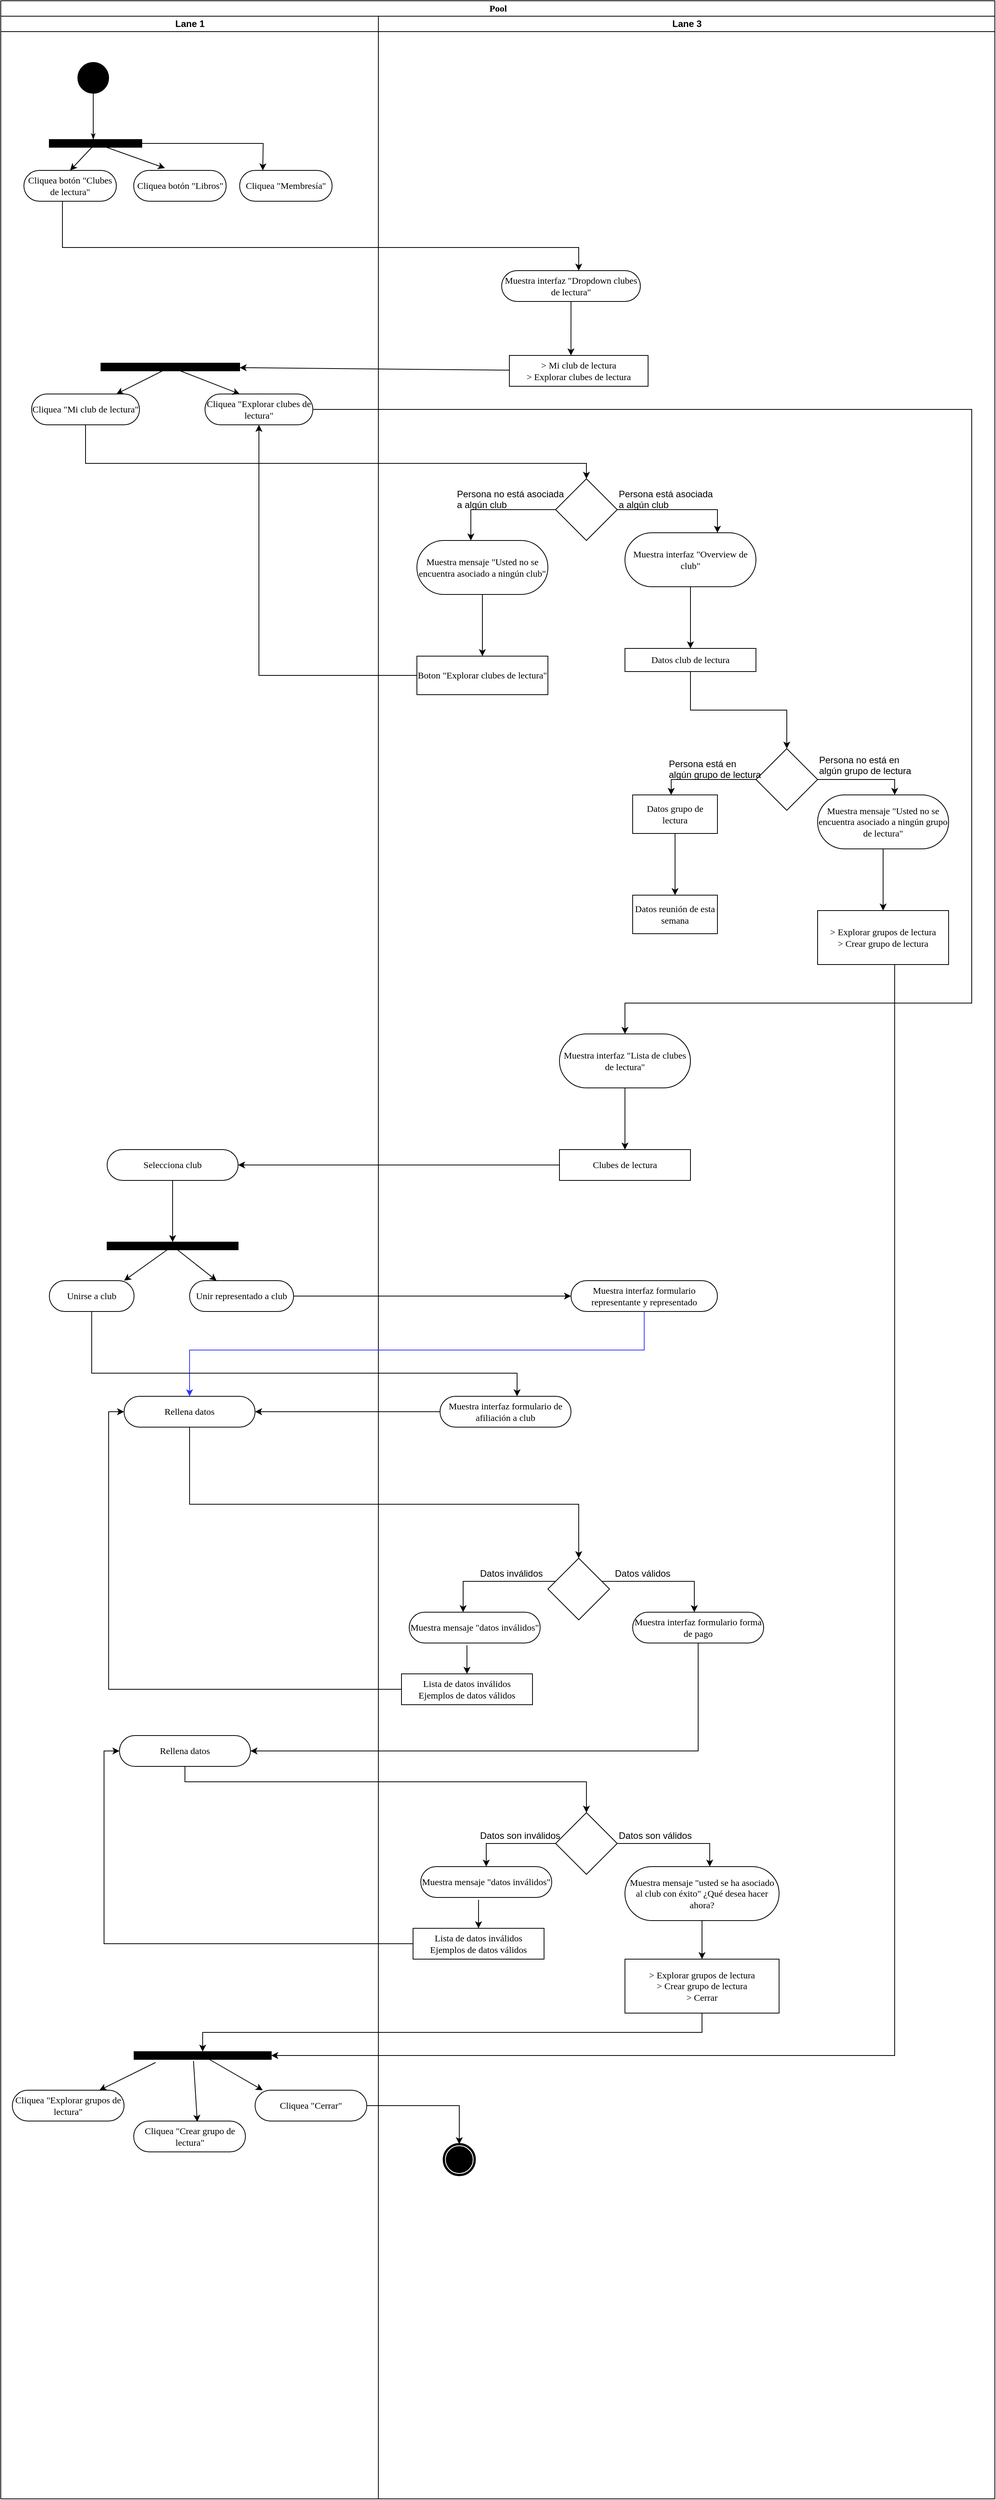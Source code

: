 <mxfile version="12.1.9" type="github" pages="1">
  <diagram name="Page-1" id="0783ab3e-0a74-02c8-0abd-f7b4e66b4bec">
    <mxGraphModel dx="1024" dy="561" grid="1" gridSize="10" guides="1" tooltips="1" connect="1" arrows="1" fold="1" page="1" pageScale="1" pageWidth="850" pageHeight="1100" background="#ffffff" math="0" shadow="0">
      <root>
        <mxCell id="0"/>
        <mxCell id="1" parent="0"/>
        <mxCell id="1c1d494c118603dd-1" value="Pool" style="swimlane;html=1;childLayout=stackLayout;startSize=20;rounded=0;shadow=0;comic=0;labelBackgroundColor=none;strokeColor=#000000;strokeWidth=1;fillColor=#ffffff;fontFamily=Verdana;fontSize=12;fontColor=#000000;align=center;" parent="1" vertex="1">
          <mxGeometry x="40" y="20" width="1290" height="3240" as="geometry"/>
        </mxCell>
        <mxCell id="n3SkGMCZbg7LG-9alkwq-2" value="" style="edgeStyle=orthogonalEdgeStyle;rounded=0;orthogonalLoop=1;jettySize=auto;html=1;exitX=0.417;exitY=1;exitDx=0;exitDy=0;exitPerimeter=0;" edge="1" parent="1c1d494c118603dd-1" source="n3SkGMCZbg7LG-9alkwq-7" target="n3SkGMCZbg7LG-9alkwq-1">
          <mxGeometry relative="1" as="geometry">
            <mxPoint x="80" y="200" as="sourcePoint"/>
            <Array as="points">
              <mxPoint x="80" y="320"/>
              <mxPoint x="750" y="320"/>
            </Array>
          </mxGeometry>
        </mxCell>
        <mxCell id="1c1d494c118603dd-2" value="Lane 1" style="swimlane;html=1;startSize=20;" parent="1c1d494c118603dd-1" vertex="1">
          <mxGeometry y="20" width="490" height="3220" as="geometry"/>
        </mxCell>
        <mxCell id="60571a20871a0731-4" value="" style="ellipse;whiteSpace=wrap;html=1;rounded=0;shadow=0;comic=0;labelBackgroundColor=none;strokeColor=#000000;strokeWidth=1;fillColor=#000000;fontFamily=Verdana;fontSize=12;fontColor=#000000;align=center;" parent="1c1d494c118603dd-2" vertex="1">
          <mxGeometry x="100" y="60" width="40" height="40" as="geometry"/>
        </mxCell>
        <mxCell id="1c1d494c118603dd-27" style="edgeStyle=orthogonalEdgeStyle;rounded=0;html=1;labelBackgroundColor=none;startArrow=none;startFill=0;startSize=5;endArrow=classicThin;endFill=1;endSize=5;jettySize=auto;orthogonalLoop=1;strokeColor=#000000;strokeWidth=1;fontFamily=Verdana;fontSize=12;fontColor=#000000;" parent="1c1d494c118603dd-2" source="60571a20871a0731-4" edge="1">
          <mxGeometry relative="1" as="geometry">
            <mxPoint x="120" y="160" as="targetPoint"/>
          </mxGeometry>
        </mxCell>
        <mxCell id="n3SkGMCZbg7LG-9alkwq-5" value="" style="rounded=0;whiteSpace=wrap;html=1;fillColor=#000000;" vertex="1" parent="1c1d494c118603dd-2">
          <mxGeometry x="63" y="160" width="120" height="10" as="geometry"/>
        </mxCell>
        <mxCell id="n3SkGMCZbg7LG-9alkwq-7" value="Cliquea botón &quot;Clubes de lectura&quot;" style="rounded=1;whiteSpace=wrap;html=1;shadow=0;comic=0;labelBackgroundColor=none;strokeColor=#000000;strokeWidth=1;fillColor=#ffffff;fontFamily=Verdana;fontSize=12;fontColor=#000000;align=center;arcSize=50;" vertex="1" parent="1c1d494c118603dd-2">
          <mxGeometry x="30" y="200" width="120" height="40" as="geometry"/>
        </mxCell>
        <mxCell id="n3SkGMCZbg7LG-9alkwq-10" value="Cliquea botón &quot;Libros&quot;" style="rounded=1;whiteSpace=wrap;html=1;shadow=0;comic=0;labelBackgroundColor=none;strokeColor=#000000;strokeWidth=1;fillColor=#ffffff;fontFamily=Verdana;fontSize=12;fontColor=#000000;align=center;arcSize=50;" vertex="1" parent="1c1d494c118603dd-2">
          <mxGeometry x="172.5" y="200" width="120" height="40" as="geometry"/>
        </mxCell>
        <mxCell id="n3SkGMCZbg7LG-9alkwq-8" style="edgeStyle=none;rounded=0;orthogonalLoop=1;jettySize=auto;html=1;entryX=0.338;entryY=-0.075;entryDx=0;entryDy=0;entryPerimeter=0;" edge="1" parent="1c1d494c118603dd-2" source="n3SkGMCZbg7LG-9alkwq-5" target="n3SkGMCZbg7LG-9alkwq-10">
          <mxGeometry relative="1" as="geometry">
            <mxPoint x="200" y="200" as="targetPoint"/>
          </mxGeometry>
        </mxCell>
        <mxCell id="n3SkGMCZbg7LG-9alkwq-12" value="" style="rounded=0;whiteSpace=wrap;html=1;shadow=0;comic=0;labelBackgroundColor=none;strokeColor=#000000;strokeWidth=1;fillColor=#000000;fontFamily=Verdana;fontSize=12;fontColor=#000000;align=center;arcSize=50;" vertex="1" parent="1c1d494c118603dd-2">
          <mxGeometry x="130" y="450" width="180" height="10" as="geometry"/>
        </mxCell>
        <mxCell id="n3SkGMCZbg7LG-9alkwq-15" value="Cliquea &quot;Mi club de lectura&quot;" style="rounded=1;whiteSpace=wrap;html=1;shadow=0;comic=0;labelBackgroundColor=none;strokeColor=#000000;strokeWidth=1;fillColor=#ffffff;fontFamily=Verdana;fontSize=12;fontColor=#000000;align=center;arcSize=50;" vertex="1" parent="1c1d494c118603dd-2">
          <mxGeometry x="40" y="490" width="140" height="40" as="geometry"/>
        </mxCell>
        <mxCell id="n3SkGMCZbg7LG-9alkwq-17" value="Cliquea &quot;Explorar clubes de lectura&quot;" style="rounded=1;whiteSpace=wrap;html=1;shadow=0;comic=0;labelBackgroundColor=none;strokeColor=#000000;strokeWidth=1;fillColor=#ffffff;fontFamily=Verdana;fontSize=12;fontColor=#000000;align=center;arcSize=50;" vertex="1" parent="1c1d494c118603dd-2">
          <mxGeometry x="265" y="490" width="140" height="40" as="geometry"/>
        </mxCell>
        <mxCell id="n3SkGMCZbg7LG-9alkwq-57" value="" style="edgeStyle=orthogonalEdgeStyle;rounded=0;orthogonalLoop=1;jettySize=auto;html=1;" edge="1" parent="1c1d494c118603dd-2" source="n3SkGMCZbg7LG-9alkwq-54" target="n3SkGMCZbg7LG-9alkwq-56">
          <mxGeometry relative="1" as="geometry"/>
        </mxCell>
        <mxCell id="n3SkGMCZbg7LG-9alkwq-54" value="Selecciona club" style="rounded=1;whiteSpace=wrap;html=1;shadow=0;comic=0;labelBackgroundColor=none;strokeColor=#000000;strokeWidth=1;fillColor=#ffffff;fontFamily=Verdana;fontSize=12;fontColor=#000000;align=center;arcSize=50;" vertex="1" parent="1c1d494c118603dd-2">
          <mxGeometry x="138" y="1470" width="170" height="40" as="geometry"/>
        </mxCell>
        <mxCell id="n3SkGMCZbg7LG-9alkwq-59" value="" style="rounded=0;orthogonalLoop=1;jettySize=auto;html=1;" edge="1" parent="1c1d494c118603dd-2" source="n3SkGMCZbg7LG-9alkwq-56">
          <mxGeometry relative="1" as="geometry">
            <mxPoint x="160" y="1640" as="targetPoint"/>
          </mxGeometry>
        </mxCell>
        <mxCell id="n3SkGMCZbg7LG-9alkwq-56" value="" style="rounded=0;whiteSpace=wrap;html=1;shadow=0;comic=0;labelBackgroundColor=none;strokeColor=#000000;strokeWidth=1;fillColor=#000000;fontFamily=Verdana;fontSize=12;fontColor=#000000;align=center;arcSize=50;" vertex="1" parent="1c1d494c118603dd-2">
          <mxGeometry x="138" y="1590" width="170" height="10" as="geometry"/>
        </mxCell>
        <mxCell id="n3SkGMCZbg7LG-9alkwq-61" value="Unirse a club" style="rounded=1;whiteSpace=wrap;html=1;shadow=0;comic=0;labelBackgroundColor=none;strokeColor=#000000;strokeWidth=1;fillColor=#ffffff;fontFamily=Verdana;fontSize=12;fontColor=#000000;align=center;arcSize=50;" vertex="1" parent="1c1d494c118603dd-2">
          <mxGeometry x="63" y="1640" width="110" height="40" as="geometry"/>
        </mxCell>
        <mxCell id="n3SkGMCZbg7LG-9alkwq-62" value="Unir representado a club" style="rounded=1;whiteSpace=wrap;html=1;shadow=0;comic=0;labelBackgroundColor=none;strokeColor=#000000;strokeWidth=1;fillColor=#ffffff;fontFamily=Verdana;fontSize=12;fontColor=#000000;align=center;arcSize=50;" vertex="1" parent="1c1d494c118603dd-2">
          <mxGeometry x="245" y="1640" width="135" height="40" as="geometry"/>
        </mxCell>
        <mxCell id="n3SkGMCZbg7LG-9alkwq-65" value="Rellena datos" style="rounded=1;whiteSpace=wrap;html=1;shadow=0;comic=0;labelBackgroundColor=none;strokeColor=#000000;strokeWidth=1;fillColor=#ffffff;fontFamily=Verdana;fontSize=12;fontColor=#000000;align=center;arcSize=50;" vertex="1" parent="1c1d494c118603dd-2">
          <mxGeometry x="160" y="1790" width="170" height="40" as="geometry"/>
        </mxCell>
        <mxCell id="n3SkGMCZbg7LG-9alkwq-85" value="" style="edgeStyle=orthogonalEdgeStyle;rounded=0;orthogonalLoop=1;jettySize=auto;html=1;" edge="1" parent="1c1d494c118603dd-2" source="n3SkGMCZbg7LG-9alkwq-82">
          <mxGeometry relative="1" as="geometry">
            <mxPoint x="760" y="2330" as="targetPoint"/>
            <Array as="points">
              <mxPoint x="239" y="2290"/>
              <mxPoint x="760" y="2290"/>
            </Array>
          </mxGeometry>
        </mxCell>
        <mxCell id="n3SkGMCZbg7LG-9alkwq-82" value="Rellena datos" style="rounded=1;whiteSpace=wrap;html=1;shadow=0;comic=0;labelBackgroundColor=none;strokeColor=#000000;strokeWidth=1;fillColor=#ffffff;fontFamily=Verdana;fontSize=12;fontColor=#000000;align=center;arcSize=50;" vertex="1" parent="1c1d494c118603dd-2">
          <mxGeometry x="154" y="2230" width="170" height="40" as="geometry"/>
        </mxCell>
        <mxCell id="n3SkGMCZbg7LG-9alkwq-111" value="" style="rounded=0;orthogonalLoop=1;jettySize=auto;html=1;strokeColor=#000000;exitX=0.157;exitY=1.4;exitDx=0;exitDy=0;exitPerimeter=0;" edge="1" parent="1c1d494c118603dd-2" source="n3SkGMCZbg7LG-9alkwq-100" target="n3SkGMCZbg7LG-9alkwq-115">
          <mxGeometry relative="1" as="geometry">
            <mxPoint x="190" y="2690" as="targetPoint"/>
          </mxGeometry>
        </mxCell>
        <mxCell id="n3SkGMCZbg7LG-9alkwq-113" value="" style="edgeStyle=none;rounded=0;orthogonalLoop=1;jettySize=auto;html=1;strokeColor=#000000;entryX=0.569;entryY=0.025;entryDx=0;entryDy=0;entryPerimeter=0;exitX=0.433;exitY=1.2;exitDx=0;exitDy=0;exitPerimeter=0;" edge="1" parent="1c1d494c118603dd-2" source="n3SkGMCZbg7LG-9alkwq-100" target="n3SkGMCZbg7LG-9alkwq-116">
          <mxGeometry relative="1" as="geometry">
            <mxPoint x="262" y="2700" as="targetPoint"/>
          </mxGeometry>
        </mxCell>
        <mxCell id="n3SkGMCZbg7LG-9alkwq-100" value="" style="rounded=0;whiteSpace=wrap;html=1;shadow=0;comic=0;labelBackgroundColor=none;strokeColor=#000000;strokeWidth=1;fillColor=#000000;fontFamily=Verdana;fontSize=12;fontColor=#000000;align=center;arcSize=50;" vertex="1" parent="1c1d494c118603dd-2">
          <mxGeometry x="173" y="2640" width="178" height="10" as="geometry"/>
        </mxCell>
        <mxCell id="n3SkGMCZbg7LG-9alkwq-109" value="Cliquea &quot;Membresía&quot;" style="rounded=1;whiteSpace=wrap;html=1;shadow=0;comic=0;labelBackgroundColor=none;strokeColor=#000000;strokeWidth=1;fillColor=#ffffff;fontFamily=Verdana;fontSize=12;fontColor=#000000;align=center;arcSize=50;" vertex="1" parent="1c1d494c118603dd-2">
          <mxGeometry x="310" y="200" width="120" height="40" as="geometry"/>
        </mxCell>
        <mxCell id="n3SkGMCZbg7LG-9alkwq-115" value="Cliquea &quot;Explorar grupos de lectura&quot;" style="rounded=1;whiteSpace=wrap;html=1;shadow=0;comic=0;labelBackgroundColor=none;strokeColor=#000000;strokeWidth=1;fillColor=#ffffff;fontFamily=Verdana;fontSize=12;fontColor=#000000;align=center;arcSize=50;" vertex="1" parent="1c1d494c118603dd-2">
          <mxGeometry x="15" y="2690" width="145" height="40" as="geometry"/>
        </mxCell>
        <mxCell id="n3SkGMCZbg7LG-9alkwq-116" value="Cliquea &quot;Crear grupo de lectura&quot;" style="rounded=1;whiteSpace=wrap;html=1;shadow=0;comic=0;labelBackgroundColor=none;strokeColor=#000000;strokeWidth=1;fillColor=#ffffff;fontFamily=Verdana;fontSize=12;fontColor=#000000;align=center;arcSize=50;" vertex="1" parent="1c1d494c118603dd-2">
          <mxGeometry x="172.5" y="2730" width="145" height="40" as="geometry"/>
        </mxCell>
        <mxCell id="n3SkGMCZbg7LG-9alkwq-119" value="Cliquea &quot;Cerrar&quot;" style="rounded=1;whiteSpace=wrap;html=1;shadow=0;comic=0;labelBackgroundColor=none;strokeColor=#000000;strokeWidth=1;fillColor=#ffffff;fontFamily=Verdana;fontSize=12;fontColor=#000000;align=center;arcSize=50;" vertex="1" parent="1c1d494c118603dd-2">
          <mxGeometry x="330" y="2690" width="145" height="40" as="geometry"/>
        </mxCell>
        <mxCell id="1c1d494c118603dd-4" value="Lane 3" style="swimlane;html=1;startSize=20;" parent="1c1d494c118603dd-1" vertex="1">
          <mxGeometry x="490" y="20" width="800" height="3220" as="geometry"/>
        </mxCell>
        <mxCell id="60571a20871a0731-5" value="" style="shape=mxgraph.bpmn.shape;html=1;verticalLabelPosition=bottom;labelBackgroundColor=#ffffff;verticalAlign=top;perimeter=ellipsePerimeter;outline=end;symbol=terminate;rounded=0;shadow=0;comic=0;strokeColor=#000000;strokeWidth=1;fillColor=#ffffff;fontFamily=Verdana;fontSize=12;fontColor=#000000;align=center;" parent="1c1d494c118603dd-4" vertex="1">
          <mxGeometry x="85" y="2760" width="40" height="40" as="geometry"/>
        </mxCell>
        <mxCell id="n3SkGMCZbg7LG-9alkwq-11" value="" style="edgeStyle=none;rounded=0;orthogonalLoop=1;jettySize=auto;html=1;entryX=0.444;entryY=0;entryDx=0;entryDy=0;entryPerimeter=0;" edge="1" parent="1c1d494c118603dd-4" source="n3SkGMCZbg7LG-9alkwq-1" target="n3SkGMCZbg7LG-9alkwq-3">
          <mxGeometry relative="1" as="geometry"/>
        </mxCell>
        <mxCell id="n3SkGMCZbg7LG-9alkwq-1" value="Muestra interfaz &quot;Dropdown clubes de lectura&quot;" style="rounded=1;whiteSpace=wrap;html=1;shadow=0;comic=0;labelBackgroundColor=none;strokeColor=#000000;strokeWidth=1;fillColor=#ffffff;fontFamily=Verdana;fontSize=12;fontColor=#000000;align=center;arcSize=50;" vertex="1" parent="1c1d494c118603dd-4">
          <mxGeometry x="160" y="330" width="180" height="40" as="geometry"/>
        </mxCell>
        <mxCell id="n3SkGMCZbg7LG-9alkwq-3" value="&lt;div&gt;&amp;gt; Mi club de lectura&lt;/div&gt;&lt;div&gt;&amp;gt; Explorar clubes de lectura&lt;br&gt;&lt;/div&gt;" style="rounded=0;whiteSpace=wrap;html=1;shadow=0;comic=0;labelBackgroundColor=none;strokeColor=#000000;strokeWidth=1;fillColor=#ffffff;fontFamily=Verdana;fontSize=12;fontColor=#000000;align=center;arcSize=50;" vertex="1" parent="1c1d494c118603dd-4">
          <mxGeometry x="170" y="440" width="180" height="40" as="geometry"/>
        </mxCell>
        <mxCell id="n3SkGMCZbg7LG-9alkwq-23" value="" style="edgeStyle=orthogonalEdgeStyle;rounded=0;orthogonalLoop=1;jettySize=auto;html=1;" edge="1" parent="1c1d494c118603dd-4" source="n3SkGMCZbg7LG-9alkwq-19">
          <mxGeometry relative="1" as="geometry">
            <mxPoint x="440" y="670" as="targetPoint"/>
            <Array as="points">
              <mxPoint x="440" y="640"/>
            </Array>
          </mxGeometry>
        </mxCell>
        <mxCell id="n3SkGMCZbg7LG-9alkwq-19" value="" style="rhombus;whiteSpace=wrap;html=1;rounded=0;fillColor=#FFFFFF;" vertex="1" parent="1c1d494c118603dd-4">
          <mxGeometry x="230" y="600" width="80" height="80" as="geometry"/>
        </mxCell>
        <mxCell id="n3SkGMCZbg7LG-9alkwq-21" value="&lt;div&gt;Persona no está asociada &lt;br&gt;&lt;/div&gt;&lt;div&gt;a algún club&lt;/div&gt;" style="text;html=1;resizable=0;points=[];autosize=1;align=left;verticalAlign=top;spacingTop=-4;" vertex="1" parent="1c1d494c118603dd-4">
          <mxGeometry x="100" y="610" width="150" height="30" as="geometry"/>
        </mxCell>
        <mxCell id="n3SkGMCZbg7LG-9alkwq-24" value="&lt;div&gt;Persona está asociada &lt;br&gt;&lt;/div&gt;&lt;div&gt;a algún club&lt;br&gt;&lt;/div&gt;" style="text;html=1;resizable=0;points=[];autosize=1;align=left;verticalAlign=top;spacingTop=-4;" vertex="1" parent="1c1d494c118603dd-4">
          <mxGeometry x="310" y="610" width="140" height="30" as="geometry"/>
        </mxCell>
        <mxCell id="n3SkGMCZbg7LG-9alkwq-27" value="" style="edgeStyle=orthogonalEdgeStyle;rounded=0;orthogonalLoop=1;jettySize=auto;html=1;" edge="1" parent="1c1d494c118603dd-4" source="n3SkGMCZbg7LG-9alkwq-25" target="n3SkGMCZbg7LG-9alkwq-26">
          <mxGeometry relative="1" as="geometry"/>
        </mxCell>
        <mxCell id="n3SkGMCZbg7LG-9alkwq-25" value="Muestra mensaje &quot;Usted no se encuentra asociado a ningún club&quot;" style="rounded=1;whiteSpace=wrap;html=1;shadow=0;comic=0;labelBackgroundColor=none;strokeColor=#000000;strokeWidth=1;fillColor=#ffffff;fontFamily=Verdana;fontSize=12;fontColor=#000000;align=center;arcSize=50;" vertex="1" parent="1c1d494c118603dd-4">
          <mxGeometry x="50" y="680" width="170" height="70" as="geometry"/>
        </mxCell>
        <mxCell id="n3SkGMCZbg7LG-9alkwq-26" value="Boton &quot;Explorar clubes de lectura&quot;" style="rounded=0;whiteSpace=wrap;html=1;shadow=0;comic=0;labelBackgroundColor=none;strokeColor=#000000;strokeWidth=1;fillColor=#ffffff;fontFamily=Verdana;fontSize=12;fontColor=#000000;align=center;arcSize=50;" vertex="1" parent="1c1d494c118603dd-4">
          <mxGeometry x="50" y="830" width="170" height="50" as="geometry"/>
        </mxCell>
        <mxCell id="n3SkGMCZbg7LG-9alkwq-34" value="" style="edgeStyle=orthogonalEdgeStyle;rounded=0;orthogonalLoop=1;jettySize=auto;html=1;" edge="1" parent="1c1d494c118603dd-4" source="n3SkGMCZbg7LG-9alkwq-32" target="n3SkGMCZbg7LG-9alkwq-33">
          <mxGeometry relative="1" as="geometry"/>
        </mxCell>
        <mxCell id="n3SkGMCZbg7LG-9alkwq-32" value="Muestra interfaz &quot;Overview de club&quot;" style="rounded=1;whiteSpace=wrap;html=1;shadow=0;comic=0;labelBackgroundColor=none;strokeColor=#000000;strokeWidth=1;fillColor=#ffffff;fontFamily=Verdana;fontSize=12;fontColor=#000000;align=center;arcSize=50;" vertex="1" parent="1c1d494c118603dd-4">
          <mxGeometry x="320" y="670" width="170" height="70" as="geometry"/>
        </mxCell>
        <mxCell id="n3SkGMCZbg7LG-9alkwq-36" value="" style="edgeStyle=orthogonalEdgeStyle;rounded=0;orthogonalLoop=1;jettySize=auto;html=1;entryX=0.5;entryY=0;entryDx=0;entryDy=0;" edge="1" parent="1c1d494c118603dd-4" source="n3SkGMCZbg7LG-9alkwq-33" target="n3SkGMCZbg7LG-9alkwq-37">
          <mxGeometry relative="1" as="geometry">
            <mxPoint x="405" y="930" as="targetPoint"/>
          </mxGeometry>
        </mxCell>
        <mxCell id="n3SkGMCZbg7LG-9alkwq-33" value="Datos club de lectura" style="rounded=0;whiteSpace=wrap;html=1;shadow=0;comic=0;labelBackgroundColor=none;strokeColor=#000000;strokeWidth=1;fillColor=#ffffff;fontFamily=Verdana;fontSize=12;fontColor=#000000;align=center;arcSize=50;" vertex="1" parent="1c1d494c118603dd-4">
          <mxGeometry x="320" y="820" width="170" height="30" as="geometry"/>
        </mxCell>
        <mxCell id="n3SkGMCZbg7LG-9alkwq-37" value="" style="rhombus;whiteSpace=wrap;html=1;rounded=0;fillColor=#FFFFFF;" vertex="1" parent="1c1d494c118603dd-4">
          <mxGeometry x="490" y="950" width="80" height="80" as="geometry"/>
        </mxCell>
        <mxCell id="n3SkGMCZbg7LG-9alkwq-39" value="&lt;div&gt;Persona está en &lt;br&gt;&lt;/div&gt;&lt;div&gt;algún grupo de lectura&lt;br&gt;&lt;/div&gt;" style="text;html=1;resizable=0;points=[];autosize=1;align=left;verticalAlign=top;spacingTop=-4;" vertex="1" parent="1c1d494c118603dd-4">
          <mxGeometry x="375" y="960" width="130" height="30" as="geometry"/>
        </mxCell>
        <mxCell id="n3SkGMCZbg7LG-9alkwq-42" value="" style="edgeStyle=orthogonalEdgeStyle;rounded=0;orthogonalLoop=1;jettySize=auto;html=1;" edge="1" parent="1c1d494c118603dd-4" source="n3SkGMCZbg7LG-9alkwq-40" target="n3SkGMCZbg7LG-9alkwq-41">
          <mxGeometry relative="1" as="geometry"/>
        </mxCell>
        <mxCell id="n3SkGMCZbg7LG-9alkwq-40" value="Datos grupo de lectura" style="rounded=0;whiteSpace=wrap;html=1;shadow=0;comic=0;labelBackgroundColor=none;strokeColor=#000000;strokeWidth=1;fillColor=#ffffff;fontFamily=Verdana;fontSize=12;fontColor=#000000;align=center;arcSize=50;" vertex="1" parent="1c1d494c118603dd-4">
          <mxGeometry x="330" y="1010" width="110" height="50" as="geometry"/>
        </mxCell>
        <mxCell id="n3SkGMCZbg7LG-9alkwq-41" value="Datos reunión de esta semana" style="rounded=0;whiteSpace=wrap;html=1;shadow=0;comic=0;labelBackgroundColor=none;strokeColor=#000000;strokeWidth=1;fillColor=#ffffff;fontFamily=Verdana;fontSize=12;fontColor=#000000;align=center;arcSize=50;" vertex="1" parent="1c1d494c118603dd-4">
          <mxGeometry x="330" y="1140" width="110" height="50" as="geometry"/>
        </mxCell>
        <mxCell id="n3SkGMCZbg7LG-9alkwq-44" value="&lt;div&gt;Persona no está en&lt;/div&gt;&lt;div&gt;algún grupo de lectura&lt;br&gt;&lt;/div&gt;" style="text;html=1;resizable=0;points=[];autosize=1;align=left;verticalAlign=top;spacingTop=-4;" vertex="1" parent="1c1d494c118603dd-4">
          <mxGeometry x="570" y="955" width="130" height="30" as="geometry"/>
        </mxCell>
        <mxCell id="n3SkGMCZbg7LG-9alkwq-47" value="" style="edgeStyle=orthogonalEdgeStyle;rounded=0;orthogonalLoop=1;jettySize=auto;html=1;" edge="1" parent="1c1d494c118603dd-4" source="n3SkGMCZbg7LG-9alkwq-45" target="n3SkGMCZbg7LG-9alkwq-46">
          <mxGeometry relative="1" as="geometry"/>
        </mxCell>
        <mxCell id="n3SkGMCZbg7LG-9alkwq-45" value="Muestra mensaje &quot;Usted no se encuentra asociado a ningún grupo de lectura&quot;" style="rounded=1;whiteSpace=wrap;html=1;shadow=0;comic=0;labelBackgroundColor=none;strokeColor=#000000;strokeWidth=1;fillColor=#ffffff;fontFamily=Verdana;fontSize=12;fontColor=#000000;align=center;arcSize=50;" vertex="1" parent="1c1d494c118603dd-4">
          <mxGeometry x="570" y="1010" width="170" height="70" as="geometry"/>
        </mxCell>
        <mxCell id="n3SkGMCZbg7LG-9alkwq-46" value="&lt;div&gt;&amp;gt; Explorar grupos de lectura&lt;/div&gt;&lt;div&gt;&amp;gt; Crear grupo de lectura&lt;br&gt;&lt;/div&gt;" style="rounded=0;whiteSpace=wrap;html=1;shadow=0;comic=0;labelBackgroundColor=none;strokeColor=#000000;strokeWidth=1;fillColor=#ffffff;fontFamily=Verdana;fontSize=12;fontColor=#000000;align=center;arcSize=50;" vertex="1" parent="1c1d494c118603dd-4">
          <mxGeometry x="570" y="1160" width="170" height="70" as="geometry"/>
        </mxCell>
        <mxCell id="n3SkGMCZbg7LG-9alkwq-53" value="" style="edgeStyle=orthogonalEdgeStyle;rounded=0;orthogonalLoop=1;jettySize=auto;html=1;" edge="1" parent="1c1d494c118603dd-4" source="n3SkGMCZbg7LG-9alkwq-51" target="n3SkGMCZbg7LG-9alkwq-52">
          <mxGeometry relative="1" as="geometry"/>
        </mxCell>
        <mxCell id="n3SkGMCZbg7LG-9alkwq-51" value="Muestra interfaz &quot;Lista de clubes de lectura&quot;" style="rounded=1;whiteSpace=wrap;html=1;shadow=0;comic=0;labelBackgroundColor=none;strokeColor=#000000;strokeWidth=1;fillColor=#ffffff;fontFamily=Verdana;fontSize=12;fontColor=#000000;align=center;arcSize=50;" vertex="1" parent="1c1d494c118603dd-4">
          <mxGeometry x="235" y="1320" width="170" height="70" as="geometry"/>
        </mxCell>
        <mxCell id="n3SkGMCZbg7LG-9alkwq-52" value="Clubes de lectura" style="rounded=0;whiteSpace=wrap;html=1;shadow=0;comic=0;labelBackgroundColor=none;strokeColor=#000000;strokeWidth=1;fillColor=#ffffff;fontFamily=Verdana;fontSize=12;fontColor=#000000;align=center;arcSize=50;" vertex="1" parent="1c1d494c118603dd-4">
          <mxGeometry x="235" y="1470" width="170" height="40" as="geometry"/>
        </mxCell>
        <mxCell id="n3SkGMCZbg7LG-9alkwq-64" value="Muestra interfaz formulario de afiliación a club" style="rounded=1;whiteSpace=wrap;html=1;shadow=0;comic=0;labelBackgroundColor=none;strokeColor=#000000;strokeWidth=1;fillColor=#ffffff;fontFamily=Verdana;fontSize=12;fontColor=#000000;align=center;arcSize=50;" vertex="1" parent="1c1d494c118603dd-4">
          <mxGeometry x="80" y="1790" width="170" height="40" as="geometry"/>
        </mxCell>
        <mxCell id="n3SkGMCZbg7LG-9alkwq-73" value="" style="edgeStyle=orthogonalEdgeStyle;rounded=0;orthogonalLoop=1;jettySize=auto;html=1;" edge="1" parent="1c1d494c118603dd-4" source="n3SkGMCZbg7LG-9alkwq-71">
          <mxGeometry relative="1" as="geometry">
            <mxPoint x="110" y="2070" as="targetPoint"/>
            <Array as="points">
              <mxPoint x="110" y="2030"/>
              <mxPoint x="110" y="2060"/>
            </Array>
          </mxGeometry>
        </mxCell>
        <mxCell id="n3SkGMCZbg7LG-9alkwq-71" value="" style="rhombus;whiteSpace=wrap;html=1;rounded=0;fillColor=#FFFFFF;" vertex="1" parent="1c1d494c118603dd-4">
          <mxGeometry x="220" y="2000" width="80" height="80" as="geometry"/>
        </mxCell>
        <mxCell id="n3SkGMCZbg7LG-9alkwq-74" value="Datos inválidos" style="text;html=1;resizable=0;points=[];autosize=1;align=left;verticalAlign=top;spacingTop=-4;" vertex="1" parent="1c1d494c118603dd-4">
          <mxGeometry x="130" y="2010" width="90" height="20" as="geometry"/>
        </mxCell>
        <mxCell id="n3SkGMCZbg7LG-9alkwq-76" value="&lt;div&gt;Lista de datos inválidos&lt;/div&gt;&lt;div&gt;Ejemplos de datos válidos&lt;br&gt;&lt;/div&gt;" style="rounded=0;whiteSpace=wrap;html=1;shadow=0;comic=0;labelBackgroundColor=none;strokeColor=#000000;strokeWidth=1;fillColor=#ffffff;fontFamily=Verdana;fontSize=12;fontColor=#000000;align=center;arcSize=50;" vertex="1" parent="1c1d494c118603dd-4">
          <mxGeometry x="30" y="2150" width="170" height="40" as="geometry"/>
        </mxCell>
        <mxCell id="n3SkGMCZbg7LG-9alkwq-79" value="Muestra mensaje &quot;datos inválidos&quot;" style="rounded=1;whiteSpace=wrap;html=1;shadow=0;comic=0;labelBackgroundColor=none;strokeColor=#000000;strokeWidth=1;fillColor=#ffffff;fontFamily=Verdana;fontSize=12;fontColor=#000000;align=center;arcSize=50;" vertex="1" parent="1c1d494c118603dd-4">
          <mxGeometry x="40" y="2070" width="170" height="40" as="geometry"/>
        </mxCell>
        <mxCell id="n3SkGMCZbg7LG-9alkwq-77" value="" style="edgeStyle=orthogonalEdgeStyle;rounded=0;orthogonalLoop=1;jettySize=auto;html=1;exitX=0.441;exitY=1.075;exitDx=0;exitDy=0;exitPerimeter=0;" edge="1" parent="1c1d494c118603dd-4" source="n3SkGMCZbg7LG-9alkwq-79" target="n3SkGMCZbg7LG-9alkwq-76">
          <mxGeometry relative="1" as="geometry"/>
        </mxCell>
        <mxCell id="n3SkGMCZbg7LG-9alkwq-80" value="Datos válidos" style="text;html=1;resizable=0;points=[];autosize=1;align=left;verticalAlign=top;spacingTop=-4;" vertex="1" parent="1c1d494c118603dd-4">
          <mxGeometry x="305" y="2010" width="90" height="20" as="geometry"/>
        </mxCell>
        <mxCell id="n3SkGMCZbg7LG-9alkwq-81" value="Muestra interfaz formulario forma de pago" style="rounded=1;whiteSpace=wrap;html=1;shadow=0;comic=0;labelBackgroundColor=none;strokeColor=#000000;strokeWidth=1;fillColor=#ffffff;fontFamily=Verdana;fontSize=12;fontColor=#000000;align=center;arcSize=50;" vertex="1" parent="1c1d494c118603dd-4">
          <mxGeometry x="330" y="2070" width="170" height="40" as="geometry"/>
        </mxCell>
        <mxCell id="n3SkGMCZbg7LG-9alkwq-90" value="" style="edgeStyle=orthogonalEdgeStyle;rounded=0;orthogonalLoop=1;jettySize=auto;html=1;" edge="1" parent="1c1d494c118603dd-4" source="n3SkGMCZbg7LG-9alkwq-86">
          <mxGeometry relative="1" as="geometry">
            <mxPoint x="140" y="2400" as="targetPoint"/>
            <Array as="points">
              <mxPoint x="140" y="2370"/>
              <mxPoint x="140" y="2400"/>
            </Array>
          </mxGeometry>
        </mxCell>
        <mxCell id="n3SkGMCZbg7LG-9alkwq-86" value="" style="rhombus;whiteSpace=wrap;html=1;rounded=0;fillColor=#FFFFFF;" vertex="1" parent="1c1d494c118603dd-4">
          <mxGeometry x="230" y="2330" width="80" height="80" as="geometry"/>
        </mxCell>
        <mxCell id="n3SkGMCZbg7LG-9alkwq-91" value="Datos son inválidos" style="text;html=1;resizable=0;points=[];autosize=1;align=left;verticalAlign=top;spacingTop=-4;" vertex="1" parent="1c1d494c118603dd-4">
          <mxGeometry x="130" y="2350" width="120" height="20" as="geometry"/>
        </mxCell>
        <mxCell id="n3SkGMCZbg7LG-9alkwq-92" value="&lt;div&gt;Lista de datos inválidos&lt;/div&gt;&lt;div&gt;Ejemplos de datos válidos&lt;br&gt;&lt;/div&gt;" style="rounded=0;whiteSpace=wrap;html=1;shadow=0;comic=0;labelBackgroundColor=none;strokeColor=#000000;strokeWidth=1;fillColor=#ffffff;fontFamily=Verdana;fontSize=12;fontColor=#000000;align=center;arcSize=50;" vertex="1" parent="1c1d494c118603dd-4">
          <mxGeometry x="45" y="2480" width="170" height="40" as="geometry"/>
        </mxCell>
        <mxCell id="n3SkGMCZbg7LG-9alkwq-93" value="Muestra mensaje &quot;datos inválidos&quot;" style="rounded=1;whiteSpace=wrap;html=1;shadow=0;comic=0;labelBackgroundColor=none;strokeColor=#000000;strokeWidth=1;fillColor=#ffffff;fontFamily=Verdana;fontSize=12;fontColor=#000000;align=center;arcSize=50;" vertex="1" parent="1c1d494c118603dd-4">
          <mxGeometry x="55" y="2400" width="170" height="40" as="geometry"/>
        </mxCell>
        <mxCell id="n3SkGMCZbg7LG-9alkwq-94" value="" style="edgeStyle=orthogonalEdgeStyle;rounded=0;orthogonalLoop=1;jettySize=auto;html=1;exitX=0.441;exitY=1.075;exitDx=0;exitDy=0;exitPerimeter=0;" edge="1" parent="1c1d494c118603dd-4" source="n3SkGMCZbg7LG-9alkwq-93" target="n3SkGMCZbg7LG-9alkwq-92">
          <mxGeometry relative="1" as="geometry"/>
        </mxCell>
        <mxCell id="n3SkGMCZbg7LG-9alkwq-96" value="Datos son válidos" style="text;html=1;resizable=0;points=[];autosize=1;align=left;verticalAlign=top;spacingTop=-4;" vertex="1" parent="1c1d494c118603dd-4">
          <mxGeometry x="310" y="2350" width="110" height="20" as="geometry"/>
        </mxCell>
        <mxCell id="n3SkGMCZbg7LG-9alkwq-99" value="" style="edgeStyle=orthogonalEdgeStyle;rounded=0;orthogonalLoop=1;jettySize=auto;html=1;" edge="1" parent="1c1d494c118603dd-4" source="n3SkGMCZbg7LG-9alkwq-97" target="n3SkGMCZbg7LG-9alkwq-98">
          <mxGeometry relative="1" as="geometry"/>
        </mxCell>
        <mxCell id="n3SkGMCZbg7LG-9alkwq-97" value="Muestra mensaje &quot;usted se ha asociado al club con éxito&quot; ¿Qué desea hacer ahora?" style="rounded=1;whiteSpace=wrap;html=1;shadow=0;comic=0;labelBackgroundColor=none;strokeColor=#000000;strokeWidth=1;fillColor=#ffffff;fontFamily=Verdana;fontSize=12;fontColor=#000000;align=center;arcSize=50;" vertex="1" parent="1c1d494c118603dd-4">
          <mxGeometry x="320" y="2400" width="200" height="70" as="geometry"/>
        </mxCell>
        <mxCell id="n3SkGMCZbg7LG-9alkwq-98" value="&lt;div&gt;&amp;gt; Explorar grupos de lectura&lt;/div&gt;&lt;div&gt;&amp;gt; Crear grupo de lectura&lt;/div&gt;&lt;div&gt;&amp;gt; Cerrar&lt;br&gt;&lt;/div&gt;" style="rounded=0;whiteSpace=wrap;html=1;shadow=0;comic=0;labelBackgroundColor=none;strokeColor=#000000;strokeWidth=1;fillColor=#ffffff;fontFamily=Verdana;fontSize=12;fontColor=#000000;align=center;arcSize=50;" vertex="1" parent="1c1d494c118603dd-4">
          <mxGeometry x="320" y="2520" width="200" height="70" as="geometry"/>
        </mxCell>
        <mxCell id="n3SkGMCZbg7LG-9alkwq-105" value="Muestra interfaz formulario representante y representado" style="rounded=1;whiteSpace=wrap;html=1;shadow=0;comic=0;labelBackgroundColor=none;strokeColor=#000000;strokeWidth=1;fillColor=#ffffff;fontFamily=Verdana;fontSize=12;fontColor=#000000;align=center;arcSize=50;" vertex="1" parent="1c1d494c118603dd-4">
          <mxGeometry x="250" y="1640" width="190" height="40" as="geometry"/>
        </mxCell>
        <mxCell id="n3SkGMCZbg7LG-9alkwq-13" value="" style="edgeStyle=none;rounded=0;orthogonalLoop=1;jettySize=auto;html=1;" edge="1" parent="1c1d494c118603dd-1" source="n3SkGMCZbg7LG-9alkwq-3" target="n3SkGMCZbg7LG-9alkwq-12">
          <mxGeometry relative="1" as="geometry"/>
        </mxCell>
        <mxCell id="n3SkGMCZbg7LG-9alkwq-29" value="" style="edgeStyle=orthogonalEdgeStyle;rounded=0;orthogonalLoop=1;jettySize=auto;html=1;entryX=0.5;entryY=1;entryDx=0;entryDy=0;" edge="1" parent="1c1d494c118603dd-1" source="n3SkGMCZbg7LG-9alkwq-26" target="n3SkGMCZbg7LG-9alkwq-17">
          <mxGeometry relative="1" as="geometry">
            <mxPoint x="340" y="640" as="targetPoint"/>
          </mxGeometry>
        </mxCell>
        <mxCell id="n3SkGMCZbg7LG-9alkwq-50" style="edgeStyle=orthogonalEdgeStyle;rounded=0;orthogonalLoop=1;jettySize=auto;html=1;exitX=1;exitY=0.5;exitDx=0;exitDy=0;" edge="1" parent="1c1d494c118603dd-1" source="n3SkGMCZbg7LG-9alkwq-17">
          <mxGeometry relative="1" as="geometry">
            <mxPoint x="810" y="1340" as="targetPoint"/>
            <Array as="points">
              <mxPoint x="1260" y="530"/>
              <mxPoint x="1260" y="1300"/>
              <mxPoint x="810" y="1300"/>
              <mxPoint x="810" y="1330"/>
            </Array>
          </mxGeometry>
        </mxCell>
        <mxCell id="n3SkGMCZbg7LG-9alkwq-55" value="" style="edgeStyle=orthogonalEdgeStyle;rounded=0;orthogonalLoop=1;jettySize=auto;html=1;" edge="1" parent="1c1d494c118603dd-1" source="n3SkGMCZbg7LG-9alkwq-52" target="n3SkGMCZbg7LG-9alkwq-54">
          <mxGeometry relative="1" as="geometry"/>
        </mxCell>
        <mxCell id="n3SkGMCZbg7LG-9alkwq-66" value="" style="edgeStyle=orthogonalEdgeStyle;rounded=0;orthogonalLoop=1;jettySize=auto;html=1;" edge="1" parent="1c1d494c118603dd-1" source="n3SkGMCZbg7LG-9alkwq-64" target="n3SkGMCZbg7LG-9alkwq-65">
          <mxGeometry relative="1" as="geometry"/>
        </mxCell>
        <mxCell id="n3SkGMCZbg7LG-9alkwq-68" value="" style="edgeStyle=orthogonalEdgeStyle;rounded=0;orthogonalLoop=1;jettySize=auto;html=1;entryX=0.5;entryY=0;entryDx=0;entryDy=0;" edge="1" parent="1c1d494c118603dd-1" source="n3SkGMCZbg7LG-9alkwq-65" target="n3SkGMCZbg7LG-9alkwq-71">
          <mxGeometry relative="1" as="geometry">
            <mxPoint x="665" y="1950" as="targetPoint"/>
            <Array as="points">
              <mxPoint x="245" y="1950"/>
              <mxPoint x="750" y="1950"/>
            </Array>
          </mxGeometry>
        </mxCell>
        <mxCell id="n3SkGMCZbg7LG-9alkwq-83" value="" style="edgeStyle=orthogonalEdgeStyle;rounded=0;orthogonalLoop=1;jettySize=auto;html=1;" edge="1" parent="1c1d494c118603dd-1" source="n3SkGMCZbg7LG-9alkwq-81" target="n3SkGMCZbg7LG-9alkwq-82">
          <mxGeometry relative="1" as="geometry">
            <Array as="points">
              <mxPoint x="905" y="2270"/>
            </Array>
          </mxGeometry>
        </mxCell>
        <mxCell id="n3SkGMCZbg7LG-9alkwq-87" style="edgeStyle=orthogonalEdgeStyle;rounded=0;orthogonalLoop=1;jettySize=auto;html=1;entryX=0;entryY=0.5;entryDx=0;entryDy=0;" edge="1" parent="1c1d494c118603dd-1" source="n3SkGMCZbg7LG-9alkwq-76" target="n3SkGMCZbg7LG-9alkwq-65">
          <mxGeometry relative="1" as="geometry"/>
        </mxCell>
        <mxCell id="n3SkGMCZbg7LG-9alkwq-95" style="edgeStyle=orthogonalEdgeStyle;rounded=0;orthogonalLoop=1;jettySize=auto;html=1;entryX=0;entryY=0.5;entryDx=0;entryDy=0;" edge="1" parent="1c1d494c118603dd-1" source="n3SkGMCZbg7LG-9alkwq-92" target="n3SkGMCZbg7LG-9alkwq-82">
          <mxGeometry relative="1" as="geometry"/>
        </mxCell>
        <mxCell id="n3SkGMCZbg7LG-9alkwq-101" value="" style="edgeStyle=orthogonalEdgeStyle;rounded=0;orthogonalLoop=1;jettySize=auto;html=1;" edge="1" parent="1c1d494c118603dd-1" source="n3SkGMCZbg7LG-9alkwq-98" target="n3SkGMCZbg7LG-9alkwq-100">
          <mxGeometry relative="1" as="geometry">
            <Array as="points">
              <mxPoint x="910" y="2635"/>
            </Array>
          </mxGeometry>
        </mxCell>
        <mxCell id="n3SkGMCZbg7LG-9alkwq-103" value="" style="edgeStyle=orthogonalEdgeStyle;rounded=0;orthogonalLoop=1;jettySize=auto;html=1;entryX=1;entryY=0.5;entryDx=0;entryDy=0;" edge="1" parent="1c1d494c118603dd-1" source="n3SkGMCZbg7LG-9alkwq-46" target="n3SkGMCZbg7LG-9alkwq-100">
          <mxGeometry relative="1" as="geometry">
            <mxPoint x="360" y="2650" as="targetPoint"/>
            <Array as="points">
              <mxPoint x="1160" y="2665"/>
            </Array>
          </mxGeometry>
        </mxCell>
        <mxCell id="n3SkGMCZbg7LG-9alkwq-106" value="" style="edgeStyle=orthogonalEdgeStyle;rounded=0;orthogonalLoop=1;jettySize=auto;html=1;" edge="1" parent="1c1d494c118603dd-1" source="n3SkGMCZbg7LG-9alkwq-62" target="n3SkGMCZbg7LG-9alkwq-105">
          <mxGeometry relative="1" as="geometry"/>
        </mxCell>
        <mxCell id="n3SkGMCZbg7LG-9alkwq-107" style="edgeStyle=orthogonalEdgeStyle;rounded=0;orthogonalLoop=1;jettySize=auto;html=1;entryX=0.5;entryY=0;entryDx=0;entryDy=0;strokeColor=#3333FF;" edge="1" parent="1c1d494c118603dd-1" source="n3SkGMCZbg7LG-9alkwq-105" target="n3SkGMCZbg7LG-9alkwq-65">
          <mxGeometry relative="1" as="geometry">
            <Array as="points">
              <mxPoint x="835" y="1750"/>
              <mxPoint x="245" y="1750"/>
            </Array>
          </mxGeometry>
        </mxCell>
        <mxCell id="n3SkGMCZbg7LG-9alkwq-120" value="" style="edgeStyle=orthogonalEdgeStyle;rounded=0;orthogonalLoop=1;jettySize=auto;html=1;strokeColor=#000000;entryX=0.5;entryY=0;entryDx=0;entryDy=0;" edge="1" parent="1c1d494c118603dd-1" source="n3SkGMCZbg7LG-9alkwq-119" target="60571a20871a0731-5">
          <mxGeometry relative="1" as="geometry">
            <mxPoint x="600" y="2730" as="targetPoint"/>
          </mxGeometry>
        </mxCell>
        <mxCell id="n3SkGMCZbg7LG-9alkwq-6" style="rounded=0;orthogonalLoop=1;jettySize=auto;html=1;" edge="1" parent="1" source="n3SkGMCZbg7LG-9alkwq-5">
          <mxGeometry relative="1" as="geometry">
            <mxPoint x="130" y="240" as="targetPoint"/>
          </mxGeometry>
        </mxCell>
        <mxCell id="n3SkGMCZbg7LG-9alkwq-14" style="edgeStyle=none;rounded=0;orthogonalLoop=1;jettySize=auto;html=1;" edge="1" parent="1" source="n3SkGMCZbg7LG-9alkwq-12">
          <mxGeometry relative="1" as="geometry">
            <mxPoint x="190" y="530" as="targetPoint"/>
          </mxGeometry>
        </mxCell>
        <mxCell id="n3SkGMCZbg7LG-9alkwq-16" style="edgeStyle=none;rounded=0;orthogonalLoop=1;jettySize=auto;html=1;" edge="1" parent="1" source="n3SkGMCZbg7LG-9alkwq-12">
          <mxGeometry relative="1" as="geometry">
            <mxPoint x="350" y="530" as="targetPoint"/>
          </mxGeometry>
        </mxCell>
        <mxCell id="n3SkGMCZbg7LG-9alkwq-18" style="edgeStyle=orthogonalEdgeStyle;rounded=0;orthogonalLoop=1;jettySize=auto;html=1;" edge="1" parent="1" source="n3SkGMCZbg7LG-9alkwq-15">
          <mxGeometry relative="1" as="geometry">
            <mxPoint x="800" y="640" as="targetPoint"/>
            <Array as="points">
              <mxPoint x="150" y="620"/>
              <mxPoint x="800" y="620"/>
            </Array>
          </mxGeometry>
        </mxCell>
        <mxCell id="n3SkGMCZbg7LG-9alkwq-20" style="edgeStyle=orthogonalEdgeStyle;rounded=0;orthogonalLoop=1;jettySize=auto;html=1;" edge="1" parent="1" source="n3SkGMCZbg7LG-9alkwq-19">
          <mxGeometry relative="1" as="geometry">
            <mxPoint x="650" y="720" as="targetPoint"/>
            <Array as="points">
              <mxPoint x="650" y="680"/>
              <mxPoint x="650" y="720"/>
            </Array>
          </mxGeometry>
        </mxCell>
        <mxCell id="n3SkGMCZbg7LG-9alkwq-38" style="edgeStyle=orthogonalEdgeStyle;rounded=0;orthogonalLoop=1;jettySize=auto;html=1;exitX=0;exitY=0.5;exitDx=0;exitDy=0;" edge="1" parent="1" source="n3SkGMCZbg7LG-9alkwq-37">
          <mxGeometry relative="1" as="geometry">
            <mxPoint x="910" y="1050" as="targetPoint"/>
            <Array as="points">
              <mxPoint x="910" y="1030"/>
            </Array>
          </mxGeometry>
        </mxCell>
        <mxCell id="n3SkGMCZbg7LG-9alkwq-43" style="edgeStyle=orthogonalEdgeStyle;rounded=0;orthogonalLoop=1;jettySize=auto;html=1;exitX=1;exitY=0.5;exitDx=0;exitDy=0;" edge="1" parent="1" source="n3SkGMCZbg7LG-9alkwq-37">
          <mxGeometry relative="1" as="geometry">
            <mxPoint x="1200" y="1050" as="targetPoint"/>
            <Array as="points">
              <mxPoint x="1160" y="1030"/>
              <mxPoint x="1160" y="1030"/>
            </Array>
          </mxGeometry>
        </mxCell>
        <mxCell id="n3SkGMCZbg7LG-9alkwq-60" style="edgeStyle=none;rounded=0;orthogonalLoop=1;jettySize=auto;html=1;" edge="1" parent="1" source="n3SkGMCZbg7LG-9alkwq-56">
          <mxGeometry relative="1" as="geometry">
            <mxPoint x="320" y="1680" as="targetPoint"/>
          </mxGeometry>
        </mxCell>
        <mxCell id="n3SkGMCZbg7LG-9alkwq-63" style="edgeStyle=orthogonalEdgeStyle;rounded=0;orthogonalLoop=1;jettySize=auto;html=1;" edge="1" parent="1" source="n3SkGMCZbg7LG-9alkwq-61">
          <mxGeometry relative="1" as="geometry">
            <mxPoint x="710" y="1830" as="targetPoint"/>
            <Array as="points">
              <mxPoint x="158" y="1800"/>
              <mxPoint x="710" y="1800"/>
            </Array>
          </mxGeometry>
        </mxCell>
        <mxCell id="n3SkGMCZbg7LG-9alkwq-78" style="edgeStyle=orthogonalEdgeStyle;rounded=0;orthogonalLoop=1;jettySize=auto;html=1;" edge="1" parent="1" source="n3SkGMCZbg7LG-9alkwq-71">
          <mxGeometry relative="1" as="geometry">
            <mxPoint x="940" y="2110" as="targetPoint"/>
            <Array as="points">
              <mxPoint x="940" y="2070"/>
            </Array>
          </mxGeometry>
        </mxCell>
        <mxCell id="n3SkGMCZbg7LG-9alkwq-88" style="edgeStyle=orthogonalEdgeStyle;rounded=0;orthogonalLoop=1;jettySize=auto;html=1;" edge="1" parent="1" source="n3SkGMCZbg7LG-9alkwq-86">
          <mxGeometry relative="1" as="geometry">
            <mxPoint x="960" y="2440" as="targetPoint"/>
            <Array as="points">
              <mxPoint x="960" y="2410"/>
            </Array>
          </mxGeometry>
        </mxCell>
        <mxCell id="n3SkGMCZbg7LG-9alkwq-108" style="edgeStyle=orthogonalEdgeStyle;rounded=0;orthogonalLoop=1;jettySize=auto;html=1;strokeColor=#000000;" edge="1" parent="1" source="n3SkGMCZbg7LG-9alkwq-5">
          <mxGeometry relative="1" as="geometry">
            <mxPoint x="380" y="240" as="targetPoint"/>
          </mxGeometry>
        </mxCell>
        <mxCell id="n3SkGMCZbg7LG-9alkwq-114" style="edgeStyle=none;rounded=0;orthogonalLoop=1;jettySize=auto;html=1;strokeColor=#000000;" edge="1" parent="1" source="n3SkGMCZbg7LG-9alkwq-100">
          <mxGeometry relative="1" as="geometry">
            <mxPoint x="380" y="2730" as="targetPoint"/>
          </mxGeometry>
        </mxCell>
      </root>
    </mxGraphModel>
  </diagram>
</mxfile>
